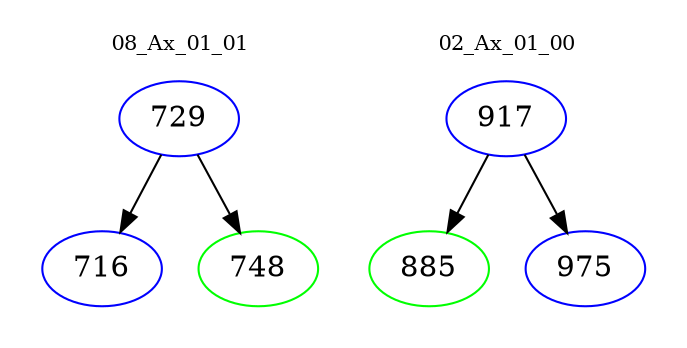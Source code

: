 digraph{
subgraph cluster_0 {
color = white
label = "08_Ax_01_01";
fontsize=10;
T0_729 [label="729", color="blue"]
T0_729 -> T0_716 [color="black"]
T0_716 [label="716", color="blue"]
T0_729 -> T0_748 [color="black"]
T0_748 [label="748", color="green"]
}
subgraph cluster_1 {
color = white
label = "02_Ax_01_00";
fontsize=10;
T1_917 [label="917", color="blue"]
T1_917 -> T1_885 [color="black"]
T1_885 [label="885", color="green"]
T1_917 -> T1_975 [color="black"]
T1_975 [label="975", color="blue"]
}
}

